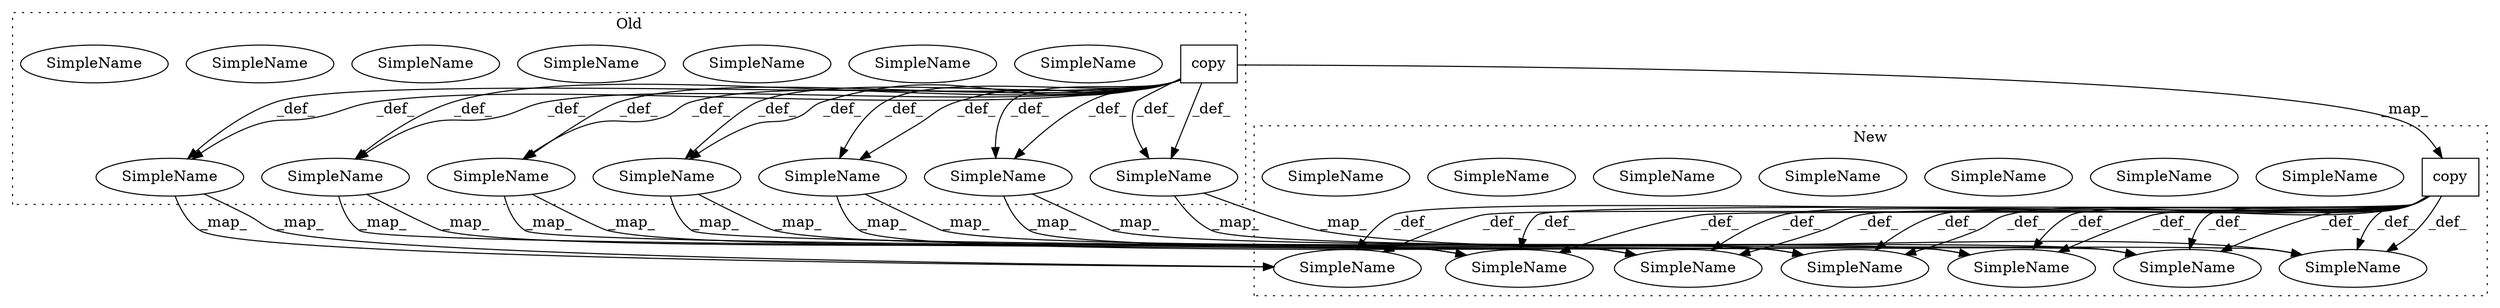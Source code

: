 digraph G {
subgraph cluster0 {
1 [label="copy" a="32" s="1956" l="6" shape="box"];
3 [label="SimpleName" a="42" s="2245" l="1" shape="ellipse"];
6 [label="SimpleName" a="42" s="2245" l="1" shape="ellipse"];
7 [label="SimpleName" a="42" s="1949" l="2" shape="ellipse"];
10 [label="SimpleName" a="42" s="1949" l="2" shape="ellipse"];
11 [label="SimpleName" a="42" s="2120" l="2" shape="ellipse"];
14 [label="SimpleName" a="42" s="2120" l="2" shape="ellipse"];
15 [label="SimpleName" a="42" s="3020" l="3" shape="ellipse"];
18 [label="SimpleName" a="42" s="3020" l="3" shape="ellipse"];
19 [label="SimpleName" a="42" s="2101" l="3" shape="ellipse"];
22 [label="SimpleName" a="42" s="2101" l="3" shape="ellipse"];
23 [label="SimpleName" a="42" s="2082" l="3" shape="ellipse"];
26 [label="SimpleName" a="42" s="2082" l="3" shape="ellipse"];
27 [label="SimpleName" a="42" s="2594" l="5" shape="ellipse"];
30 [label="SimpleName" a="42" s="2594" l="5" shape="ellipse"];
label = "Old";
style="dotted";
}
subgraph cluster1 {
2 [label="copy" a="32" s="1887" l="6" shape="box"];
4 [label="SimpleName" a="42" s="2171" l="1" shape="ellipse"];
5 [label="SimpleName" a="42" s="2171" l="1" shape="ellipse"];
8 [label="SimpleName" a="42" s="1861" l="2" shape="ellipse"];
9 [label="SimpleName" a="42" s="1861" l="2" shape="ellipse"];
12 [label="SimpleName" a="42" s="2046" l="2" shape="ellipse"];
13 [label="SimpleName" a="42" s="2046" l="2" shape="ellipse"];
16 [label="SimpleName" a="42" s="2946" l="3" shape="ellipse"];
17 [label="SimpleName" a="42" s="2946" l="3" shape="ellipse"];
20 [label="SimpleName" a="42" s="2027" l="3" shape="ellipse"];
21 [label="SimpleName" a="42" s="2027" l="3" shape="ellipse"];
24 [label="SimpleName" a="42" s="2008" l="3" shape="ellipse"];
25 [label="SimpleName" a="42" s="2008" l="3" shape="ellipse"];
28 [label="SimpleName" a="42" s="2520" l="5" shape="ellipse"];
29 [label="SimpleName" a="42" s="2520" l="5" shape="ellipse"];
label = "New";
style="dotted";
}
1 -> 2 [label="_map_"];
1 -> 18 [label="_def_"];
1 -> 14 [label="_def_"];
1 -> 30 [label="_def_"];
1 -> 6 [label="_def_"];
1 -> 10 [label="_def_"];
1 -> 14 [label="_def_"];
1 -> 6 [label="_def_"];
1 -> 22 [label="_def_"];
1 -> 22 [label="_def_"];
1 -> 10 [label="_def_"];
1 -> 26 [label="_def_"];
1 -> 30 [label="_def_"];
1 -> 18 [label="_def_"];
1 -> 26 [label="_def_"];
2 -> 25 [label="_def_"];
2 -> 13 [label="_def_"];
2 -> 17 [label="_def_"];
2 -> 5 [label="_def_"];
2 -> 5 [label="_def_"];
2 -> 13 [label="_def_"];
2 -> 25 [label="_def_"];
2 -> 21 [label="_def_"];
2 -> 17 [label="_def_"];
2 -> 9 [label="_def_"];
2 -> 9 [label="_def_"];
2 -> 21 [label="_def_"];
2 -> 29 [label="_def_"];
2 -> 29 [label="_def_"];
6 -> 5 [label="_map_"];
6 -> 5 [label="_map_"];
10 -> 9 [label="_map_"];
10 -> 9 [label="_map_"];
14 -> 13 [label="_map_"];
14 -> 13 [label="_map_"];
18 -> 17 [label="_map_"];
18 -> 17 [label="_map_"];
22 -> 21 [label="_map_"];
22 -> 21 [label="_map_"];
26 -> 25 [label="_map_"];
26 -> 25 [label="_map_"];
30 -> 29 [label="_map_"];
30 -> 29 [label="_map_"];
}